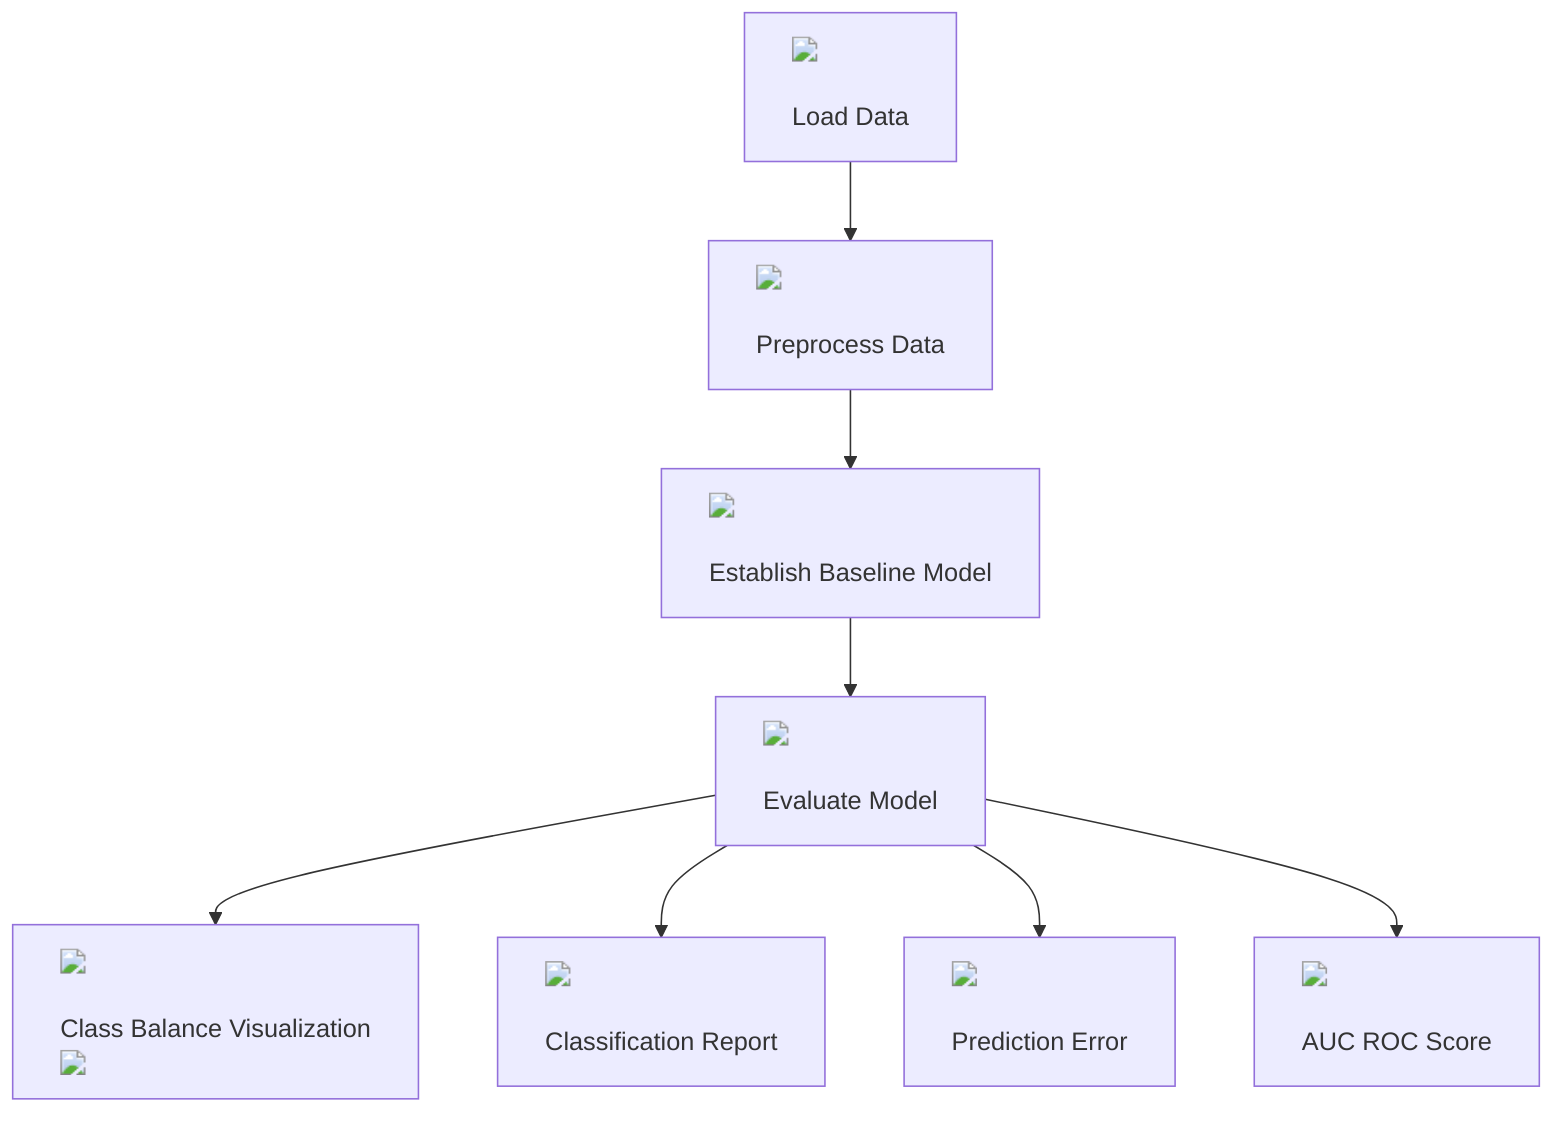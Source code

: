 flowchart TD
    A["<img src='icons/file.svg'/> <br/> Load Data"] --> B["<img src='icons/table.svg'/> <br/> Preprocess Data"]
    B --> C["<img src='icons/brain.svg'/> <br/> Establish Baseline Model"]
    C --> D["<img src='icons/brain.svg'/> <br/> Evaluate Model"]
    D --> E["<img src='icons/column_split.svg'/> <br/> Class Balance Visualization<br/><img src='dummy_plots/barplot_template.svg'/>"]
    D --> F["<img src='icons/brain.svg'/> <br/> Classification Report"]
    D --> G["<img src='icons/brain.svg'/> <br/> Prediction Error"]
    D --> H["<img src='icons/brain.svg'/> <br/> AUC ROC Score"]